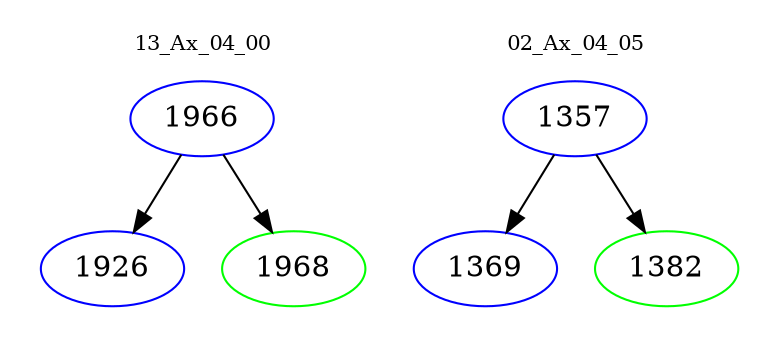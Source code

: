 digraph{
subgraph cluster_0 {
color = white
label = "13_Ax_04_00";
fontsize=10;
T0_1966 [label="1966", color="blue"]
T0_1966 -> T0_1926 [color="black"]
T0_1926 [label="1926", color="blue"]
T0_1966 -> T0_1968 [color="black"]
T0_1968 [label="1968", color="green"]
}
subgraph cluster_1 {
color = white
label = "02_Ax_04_05";
fontsize=10;
T1_1357 [label="1357", color="blue"]
T1_1357 -> T1_1369 [color="black"]
T1_1369 [label="1369", color="blue"]
T1_1357 -> T1_1382 [color="black"]
T1_1382 [label="1382", color="green"]
}
}
